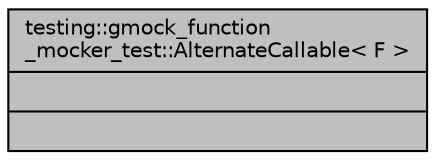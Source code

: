 digraph "testing::gmock_function_mocker_test::AlternateCallable&lt; F &gt;"
{
 // LATEX_PDF_SIZE
  bgcolor="transparent";
  edge [fontname="Helvetica",fontsize="10",labelfontname="Helvetica",labelfontsize="10"];
  node [fontname="Helvetica",fontsize="10",shape=record];
  Node1 [label="{testing::gmock_function\l_mocker_test::AlternateCallable\< F \>\n||}",height=0.2,width=0.4,color="black", fillcolor="grey75", style="filled", fontcolor="black",tooltip=" "];
}
